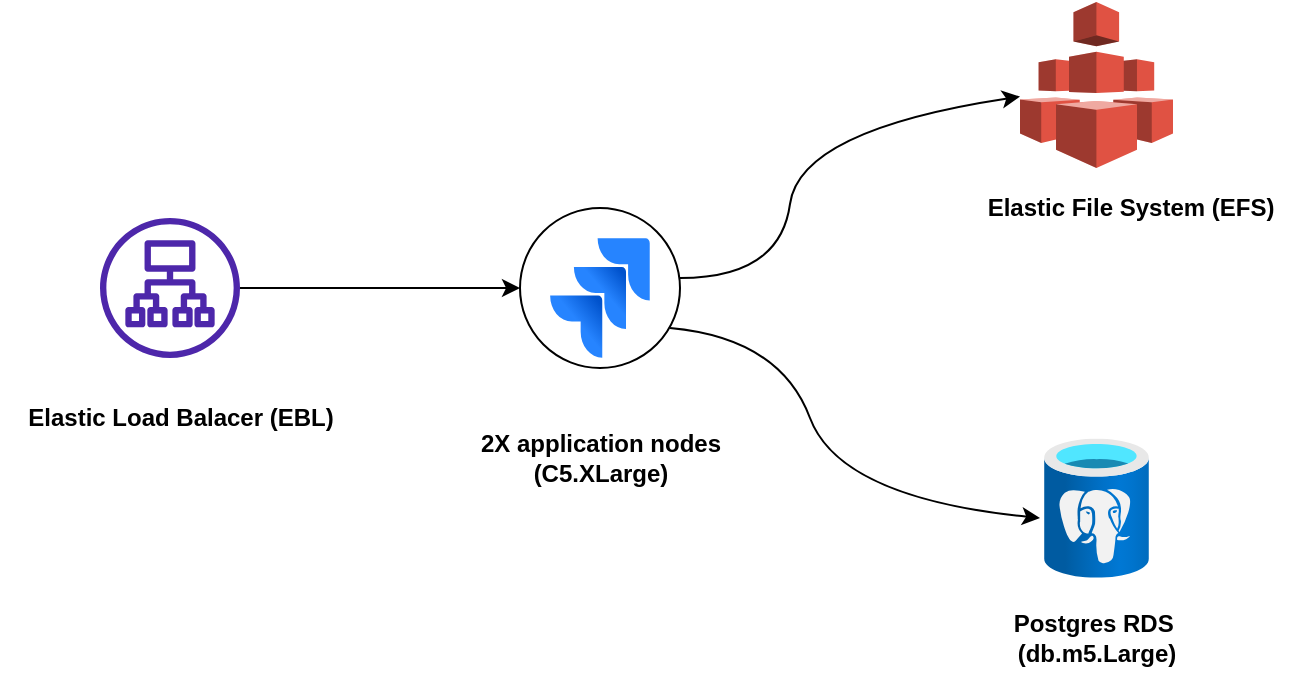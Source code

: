 <mxfile version="20.2.8" type="github">
  <diagram id="CHairN_9EPA_hMaviQ3Y" name="Page-1">
    <mxGraphModel dx="1426" dy="699" grid="1" gridSize="10" guides="1" tooltips="1" connect="1" arrows="1" fold="1" page="1" pageScale="1" pageWidth="827" pageHeight="1169" math="0" shadow="0">
      <root>
        <mxCell id="0" />
        <mxCell id="1" parent="0" />
        <mxCell id="j1_-uaNJY2YgyMcka5-Z-7" value="" style="ellipse;whiteSpace=wrap;html=1;aspect=fixed;" vertex="1" parent="1">
          <mxGeometry x="310" y="285" width="80" height="80" as="geometry" />
        </mxCell>
        <mxCell id="j1_-uaNJY2YgyMcka5-Z-9" style="edgeStyle=orthogonalEdgeStyle;rounded=0;orthogonalLoop=1;jettySize=auto;html=1;" edge="1" parent="1" source="j1_-uaNJY2YgyMcka5-Z-3">
          <mxGeometry relative="1" as="geometry">
            <mxPoint x="310" y="325" as="targetPoint" />
          </mxGeometry>
        </mxCell>
        <mxCell id="j1_-uaNJY2YgyMcka5-Z-3" value="" style="sketch=0;outlineConnect=0;fontColor=#232F3E;gradientColor=none;fillColor=#4D27AA;strokeColor=none;dashed=0;verticalLabelPosition=bottom;verticalAlign=top;align=center;html=1;fontSize=12;fontStyle=0;aspect=fixed;pointerEvents=1;shape=mxgraph.aws4.application_load_balancer;" vertex="1" parent="1">
          <mxGeometry x="100" y="290" width="70" height="70" as="geometry" />
        </mxCell>
        <mxCell id="j1_-uaNJY2YgyMcka5-Z-4" value="" style="outlineConnect=0;dashed=0;verticalLabelPosition=bottom;verticalAlign=top;align=center;html=1;shape=mxgraph.aws3.efs;fillColor=#E05243;gradientColor=none;" vertex="1" parent="1">
          <mxGeometry x="560" y="182" width="76.5" height="83" as="geometry" />
        </mxCell>
        <mxCell id="j1_-uaNJY2YgyMcka5-Z-5" value="" style="aspect=fixed;html=1;points=[];align=center;image;fontSize=12;image=img/lib/azure2/databases/Azure_Database_PostgreSQL_Server.svg;" vertex="1" parent="1">
          <mxGeometry x="572.06" y="400.16" width="52.38" height="69.84" as="geometry" />
        </mxCell>
        <mxCell id="j1_-uaNJY2YgyMcka5-Z-6" value="" style="image;image=img/lib/atlassian/Jira_Logo.svg;" vertex="1" parent="1">
          <mxGeometry x="325" y="300" width="50" height="60" as="geometry" />
        </mxCell>
        <mxCell id="j1_-uaNJY2YgyMcka5-Z-11" value="" style="curved=1;endArrow=classic;html=1;rounded=0;" edge="1" parent="1" target="j1_-uaNJY2YgyMcka5-Z-4">
          <mxGeometry width="50" height="50" relative="1" as="geometry">
            <mxPoint x="390" y="320" as="sourcePoint" />
            <mxPoint x="440" y="270" as="targetPoint" />
            <Array as="points">
              <mxPoint x="440" y="320" />
              <mxPoint x="450" y="246" />
            </Array>
          </mxGeometry>
        </mxCell>
        <mxCell id="j1_-uaNJY2YgyMcka5-Z-13" value="" style="curved=1;endArrow=classic;html=1;rounded=0;exitX=0.938;exitY=0.75;exitDx=0;exitDy=0;exitPerimeter=0;" edge="1" parent="1" source="j1_-uaNJY2YgyMcka5-Z-7">
          <mxGeometry width="50" height="50" relative="1" as="geometry">
            <mxPoint x="400" y="494.43" as="sourcePoint" />
            <mxPoint x="570" y="440" as="targetPoint" />
            <Array as="points">
              <mxPoint x="440" y="350" />
              <mxPoint x="470" y="430" />
            </Array>
          </mxGeometry>
        </mxCell>
        <mxCell id="j1_-uaNJY2YgyMcka5-Z-14" value="&lt;b&gt;Elastic Load Balacer (EBL)&lt;/b&gt;" style="text;html=1;align=center;verticalAlign=middle;resizable=0;points=[];autosize=1;strokeColor=none;fillColor=none;" vertex="1" parent="1">
          <mxGeometry x="50" y="375" width="180" height="30" as="geometry" />
        </mxCell>
        <mxCell id="j1_-uaNJY2YgyMcka5-Z-15" value="&lt;b&gt;2X application nodes&lt;br&gt;(C5.XLarge)&lt;/b&gt;" style="text;html=1;align=center;verticalAlign=middle;resizable=0;points=[];autosize=1;strokeColor=none;fillColor=none;" vertex="1" parent="1">
          <mxGeometry x="280" y="390" width="140" height="40" as="geometry" />
        </mxCell>
        <mxCell id="j1_-uaNJY2YgyMcka5-Z-16" value="&lt;b&gt;Postgres RDS&amp;nbsp;&lt;br&gt;(db.m5.Large)&lt;/b&gt;" style="text;html=1;align=center;verticalAlign=middle;resizable=0;points=[];autosize=1;strokeColor=none;fillColor=none;" vertex="1" parent="1">
          <mxGeometry x="543.25" y="480" width="110" height="40" as="geometry" />
        </mxCell>
        <mxCell id="j1_-uaNJY2YgyMcka5-Z-17" value="&lt;b&gt;Elastic File System (EFS)&lt;/b&gt;" style="text;html=1;align=center;verticalAlign=middle;resizable=0;points=[];autosize=1;strokeColor=none;fillColor=none;" vertex="1" parent="1">
          <mxGeometry x="530" y="270" width="170" height="30" as="geometry" />
        </mxCell>
      </root>
    </mxGraphModel>
  </diagram>
</mxfile>
